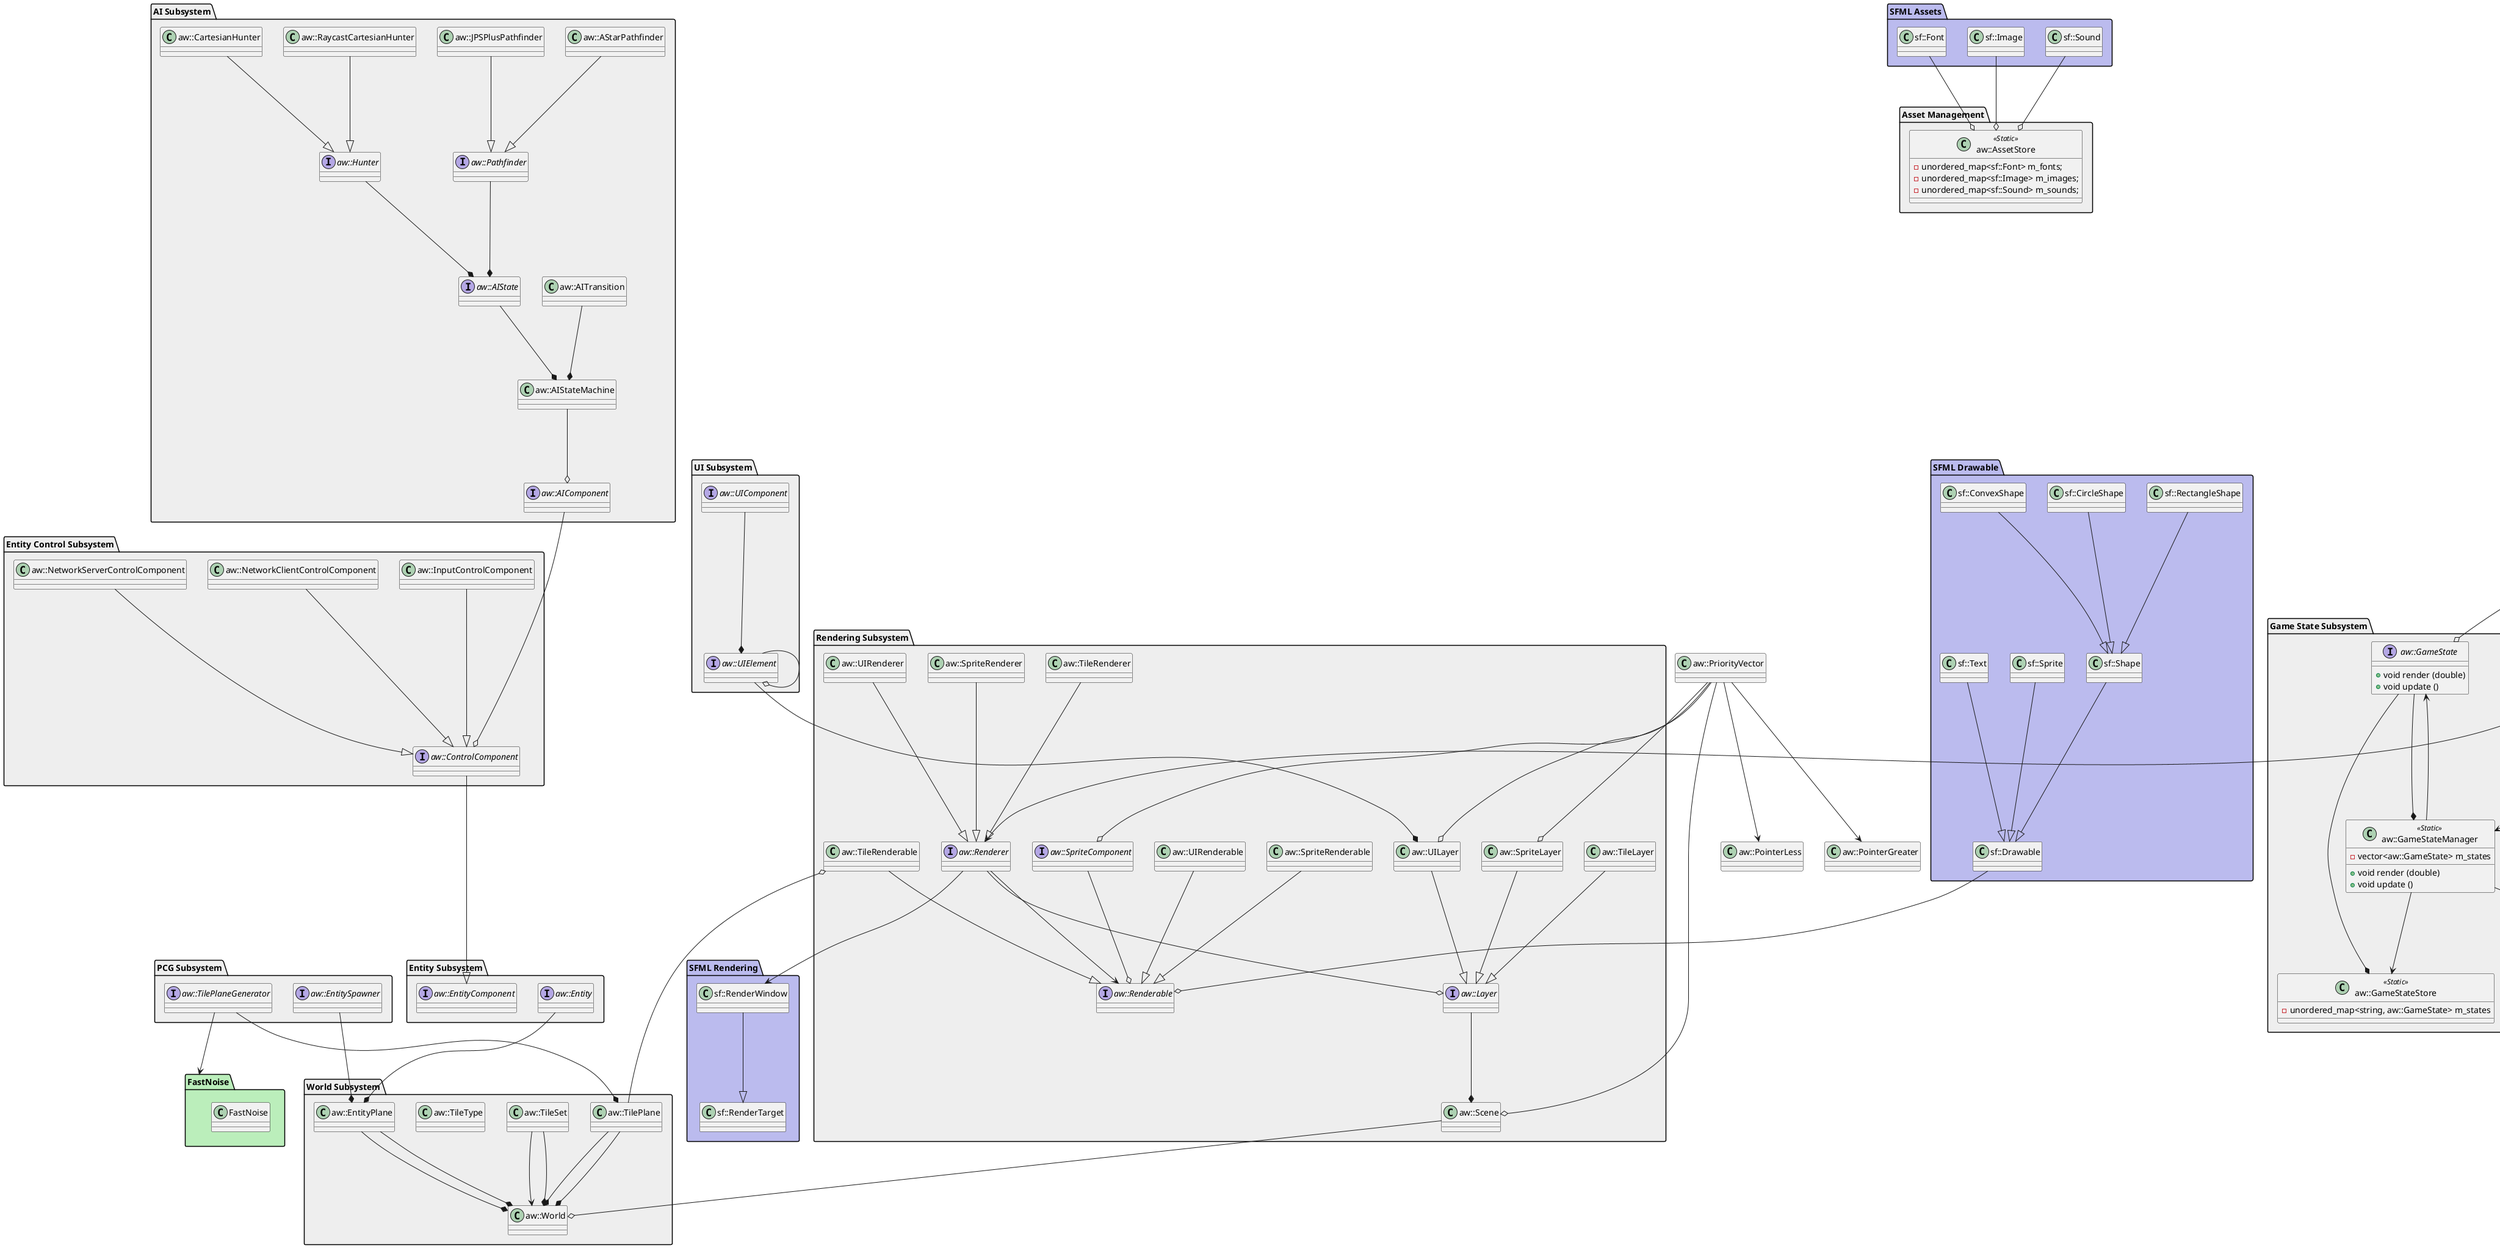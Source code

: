 @startuml

' -- ArcticWolf Game Engine Class Diagram -- '

package "Asset Management" #eeeeee {

    class aw::AssetStore <<Static>> {
        - unordered_map<sf::Font> m_fonts;
        - unordered_map<sf::Image> m_images;
        - unordered_map<sf::Sound> m_sounds;
    }

}

package "Game State Subsystem" #eeeeee {

    interface aw::GameState {
        + void render (double)
        + void update ()
    }

    class aw::GameStateManager <<Static>> {
        - vector<aw::GameState> m_states
        + void render (double)
        + void update ()
    }

    class aw::GameStateStore <<Static>> {
        - unordered_map<string, aw::GameState> m_states
    }

}

package "Processing" #eeeeee {

    class aw::GameLoop <<Static>> {
        - thread m_updateThread
        + void run ()
        + void freeze ()
        + void stop ()
    }

}

package "Input Handling" #eeeeee {

    class aw::Controller
    class aw::Keybinding
    class aw::LoopKeybinding

}

package "Logging Subsystem" #eeeeee {

    class aw::Log <<static>>
    class aw::LogObserver
    class aw::ConsoleLogObserver
    class aw::FileLogObserver
    class aw::FunctionLogObserver

    enum aw::LogLevel {
        UNDEFINED
        VERBOSE
        NOTICE
        WARNING
        ERROR
    }

}

package "PCG Subsystem" #eeeeee {

    interface aw::TilePlaneGenerator
    interface aw::EntitySpawner

}

package "Rendering Subsystem" #eeeeee {

    class aw::Scene
    interface aw::Layer
    class aw::TileLayer
    class aw::SpriteLayer
    class aw::UILayer
    interface aw::SpriteComponent
    interface aw::Renderable
    class aw::TileRenderable
    class aw::SpriteRenderable
    class aw::UIRenderable
    interface aw::Renderer
    class aw::TileRenderer
    class aw::SpriteRenderer
    class aw::UIRenderer

}

package "World Subsystem" #eeeeee {

    class aw::World
    class aw::TilePlane
    class aw::TileSet
    class aw::TileType
    class aw::EntityPlane

}

package "Entity Subsystem" #eeeeee {

    interface aw::Entity
    interface aw::EntityComponent

}

package "Entity Control Subsystem" #eeeeee {

    interface aw::ControlComponent
    class aw::InputControlComponent
    class aw::NetworkClientControlComponent
    class aw::NetworkServerControlComponent

}

package "AI Subsystem" #eeeeee {

    interface aw::AIComponent
    class aw::AIStateMachine
    interface aw::AIState
    class aw::AITransition
    interface aw::Pathfinder
    class aw::JPSPlusPathfinder
    class aw::AStarPathfinder
    interface aw::Hunter
    class aw::CartesianHunter
    class aw::RaycastCartesianHunter

}

package "UI Subsystem" #eeeeee {

    interface aw::UIElement
    interface aw::UIComponent

}

package "Window Management" #eeeeee {

    class aw::Window <<Static>>

}

package "Filesystem Subsystem" #eeeeee {

    class aw::File

}

package "I/O Subsystem" #eeeeee {

    class aw::Console <<Static>>

}

package "SFML Assets" #bbbbee {

    class sf::Font
    class sf::Image
    class sf::Sound

}

package "SFML Rendering" #bbbbee {

    class sf::RenderTarget
    class sf::RenderWindow

}

package "SFML Drawable" #bbbbee {

    class sf::Drawable
    class sf::Shape
    class sf::RectangleShape
    class sf::CircleShape
    class sf::ConvexShape
    class sf::Sprite
    class sf::Text

}

package "FastNoise" #bbeebb {

    class FastNoise

}

class aw::PriorityVector
class aw::PointerLess
class aw::PointerGreater

sf::Font ---o aw::AssetStore
sf::Image ---o aw::AssetStore
sf::Sound ---o aw::AssetStore
aw::GameState ---* aw::GameStateManager
aw::GameState ---* aw::GameStateStore
aw::GameStateManager ---> aw::GameStateStore
aw::GameStateManager ---> aw::GameState
aw::GameLoop ---> aw::Window
aw::GameLoop ---> aw::GameStateManager
aw::GameLoop ---> aw::Renderer
aw::Controller ---o aw::GameState
aw::Keybinding ---o aw::Controller
aw::LoopKeybinding ---o aw::Controller
aw::Controller ---> aw::Keybinding
aw::LogLevel ---o aw::Log
aw::GameStateManager ---> aw::Log
aw::GameLoop ---> aw::Log
aw::Window ---> aw::Log
aw::Layer ---* aw::Scene
aw::TileLayer ---|> aw::Layer
aw::SpriteLayer ---|> aw::Layer
aw::UILayer ---|> aw::Layer
sf::RenderWindow ---|> sf::RenderTarget
aw::Renderer ---> sf::RenderWindow
aw::TileRenderer ---|> aw::Renderer
aw::SpriteRenderer ---|> aw::Renderer
aw::UIRenderer ---|> aw::Renderer
aw::TileRenderable ---|> aw::Renderable
aw::SpriteRenderable ---|> aw::Renderable
aw::UIRenderable ---|> aw::Renderable
aw::SpriteComponent ---o aw::Renderable
aw::Renderer ---o aw::Layer
aw::LogObserver ---* aw::Log
aw::ConsoleLogObserver ---|> aw::LogObserver
aw::ConsoleLogObserver ---> aw::Console
aw::FileLogObserver ---|> aw::LogObserver
aw::File ---o aw::FileLogObserver
aw::FunctionLogObserver ---|> aw::LogObserver
aw::UIComponent ---* aw::UIElement
aw::UIElement ---o aw::UIElement
aw::UIElement ---* aw::UILayer
sf::Shape ---|> sf::Drawable
sf::Sprite ---|> sf::Drawable
sf::Text ---|> sf::Drawable
sf::RectangleShape ---|> sf::Shape
sf::CircleShape ---|> sf::Shape
sf::ConvexShape ---|> sf::Shape
aw::PriorityVector ---o aw::Scene
aw::PriorityVector ---o aw::UILayer
aw::PriorityVector ---o aw::SpriteLayer
aw::PriorityVector ---o aw::SpriteComponent
sf::Drawable ---o aw::Renderable
aw::AIComponent ----o aw::ControlComponent
aw::AIStateMachine ---o aw::AIComponent
aw::AIState ---* aw::AIStateMachine
aw::AITransition ---* aw::AIStateMachine
aw::Pathfinder ---* aw::AIState
aw::Hunter ---* aw::AIState
aw::JPSPlusPathfinder ---|> aw::Pathfinder
aw::AStarPathfinder ---|> aw::Pathfinder
aw::CartesianHunter ---|> aw::Hunter
aw::RaycastCartesianHunter ---|> aw::Hunter
aw::TileSet ---> aw::World
aw::TilePlane ---* aw::World
aw::EntityPlane ---* aw::World
aw::Entity ---* aw::EntityPlane
aw::TilePlane ---* aw::World
aw::TileSet ---* aw::World
aw::EntityPlane ---* aw::World
aw::Scene ---o aw::World
aw::TilePlane ---o aw::TileRenderable
aw::Renderer ---> aw::Renderable
aw::ControlComponent ----|> aw::EntityComponent
aw::InputControlComponent ---|> aw::ControlComponent
aw::NetworkClientControlComponent ---|> aw::ControlComponent
aw::NetworkServerControlComponent ---|> aw::ControlComponent
aw::TilePlaneGenerator ---> FastNoise
aw::TilePlaneGenerator ---* aw::TilePlane
aw::EntitySpawner ---* aw::EntityPlane
aw::PriorityVector ---> aw::PointerLess
aw::PriorityVector ---> aw::PointerGreater

@enduml
